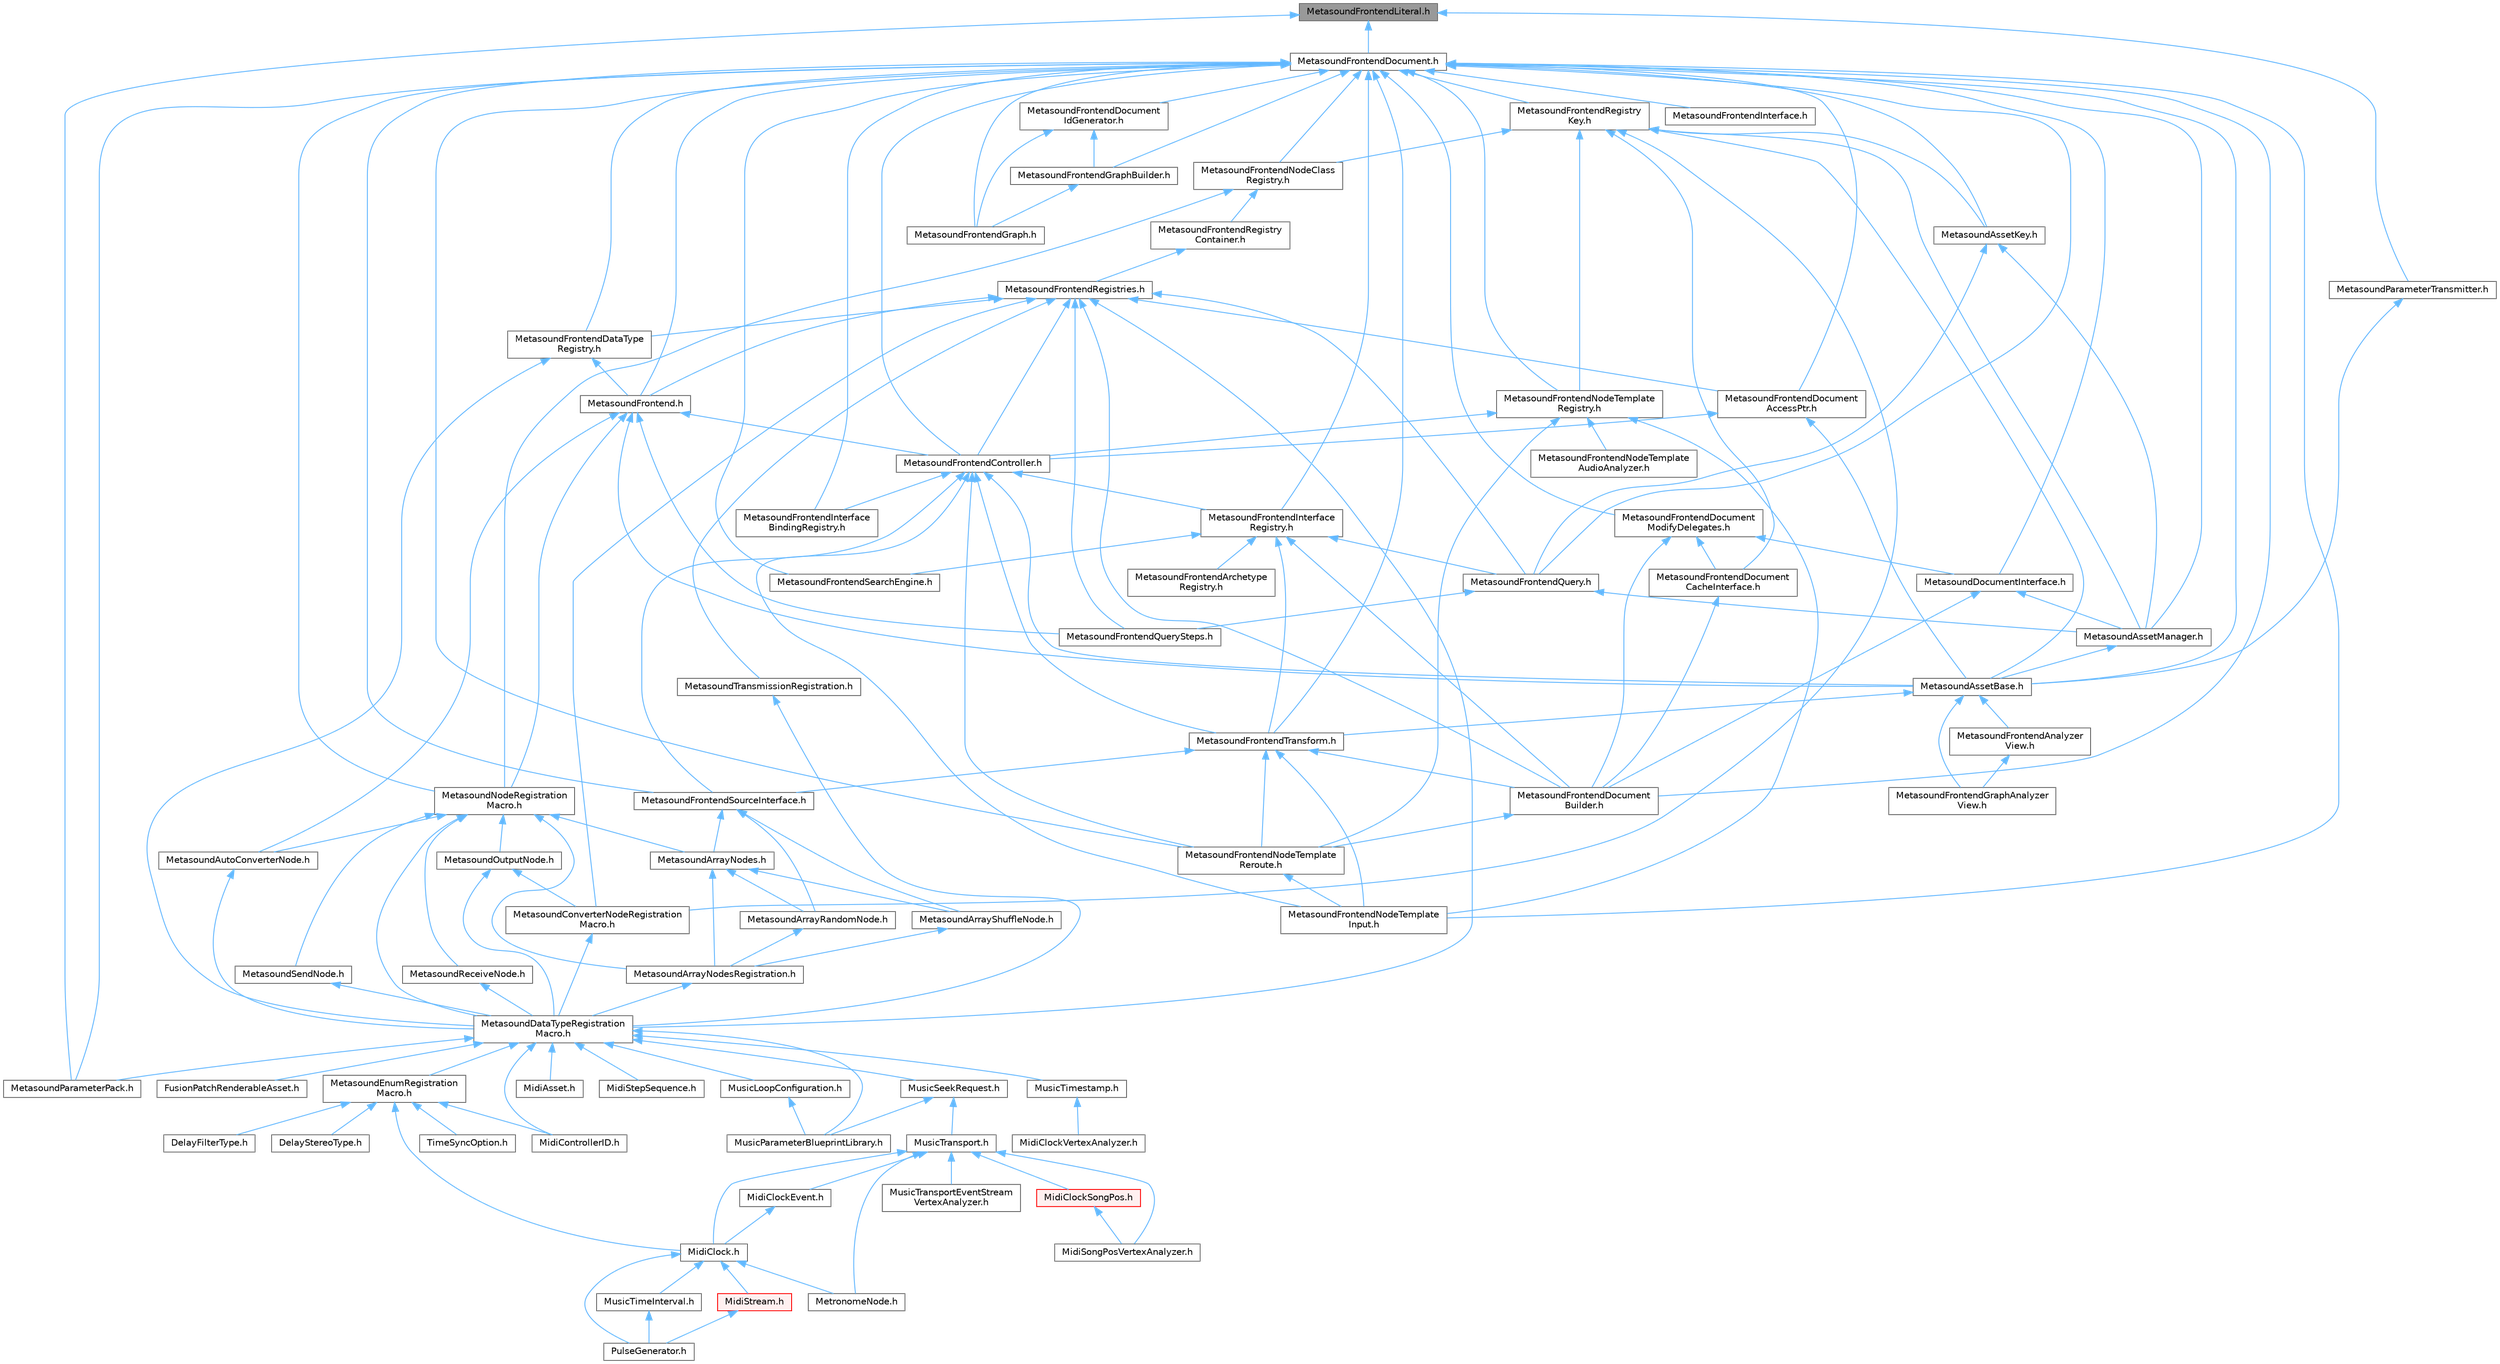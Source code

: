 digraph "MetasoundFrontendLiteral.h"
{
 // INTERACTIVE_SVG=YES
 // LATEX_PDF_SIZE
  bgcolor="transparent";
  edge [fontname=Helvetica,fontsize=10,labelfontname=Helvetica,labelfontsize=10];
  node [fontname=Helvetica,fontsize=10,shape=box,height=0.2,width=0.4];
  Node1 [id="Node000001",label="MetasoundFrontendLiteral.h",height=0.2,width=0.4,color="gray40", fillcolor="grey60", style="filled", fontcolor="black",tooltip=" "];
  Node1 -> Node2 [id="edge1_Node000001_Node000002",dir="back",color="steelblue1",style="solid",tooltip=" "];
  Node2 [id="Node000002",label="MetasoundFrontendDocument.h",height=0.2,width=0.4,color="grey40", fillcolor="white", style="filled",URL="$d2/de7/MetasoundFrontendDocument_8h.html",tooltip=" "];
  Node2 -> Node3 [id="edge2_Node000002_Node000003",dir="back",color="steelblue1",style="solid",tooltip=" "];
  Node3 [id="Node000003",label="MetasoundAssetBase.h",height=0.2,width=0.4,color="grey40", fillcolor="white", style="filled",URL="$d5/d81/MetasoundAssetBase_8h.html",tooltip=" "];
  Node3 -> Node4 [id="edge3_Node000003_Node000004",dir="back",color="steelblue1",style="solid",tooltip=" "];
  Node4 [id="Node000004",label="MetasoundFrontendAnalyzer\lView.h",height=0.2,width=0.4,color="grey40", fillcolor="white", style="filled",URL="$d0/d5e/MetasoundFrontendAnalyzerView_8h.html",tooltip=" "];
  Node4 -> Node5 [id="edge4_Node000004_Node000005",dir="back",color="steelblue1",style="solid",tooltip=" "];
  Node5 [id="Node000005",label="MetasoundFrontendGraphAnalyzer\lView.h",height=0.2,width=0.4,color="grey40", fillcolor="white", style="filled",URL="$d6/dd1/MetasoundFrontendGraphAnalyzerView_8h.html",tooltip=" "];
  Node3 -> Node5 [id="edge5_Node000003_Node000005",dir="back",color="steelblue1",style="solid",tooltip=" "];
  Node3 -> Node6 [id="edge6_Node000003_Node000006",dir="back",color="steelblue1",style="solid",tooltip=" "];
  Node6 [id="Node000006",label="MetasoundFrontendTransform.h",height=0.2,width=0.4,color="grey40", fillcolor="white", style="filled",URL="$dc/d48/MetasoundFrontendTransform_8h.html",tooltip=" "];
  Node6 -> Node7 [id="edge7_Node000006_Node000007",dir="back",color="steelblue1",style="solid",tooltip=" "];
  Node7 [id="Node000007",label="MetasoundFrontendDocument\lBuilder.h",height=0.2,width=0.4,color="grey40", fillcolor="white", style="filled",URL="$da/dfa/MetasoundFrontendDocumentBuilder_8h.html",tooltip=" "];
  Node7 -> Node8 [id="edge8_Node000007_Node000008",dir="back",color="steelblue1",style="solid",tooltip=" "];
  Node8 [id="Node000008",label="MetasoundFrontendNodeTemplate\lReroute.h",height=0.2,width=0.4,color="grey40", fillcolor="white", style="filled",URL="$d7/d33/MetasoundFrontendNodeTemplateReroute_8h.html",tooltip=" "];
  Node8 -> Node9 [id="edge9_Node000008_Node000009",dir="back",color="steelblue1",style="solid",tooltip=" "];
  Node9 [id="Node000009",label="MetasoundFrontendNodeTemplate\lInput.h",height=0.2,width=0.4,color="grey40", fillcolor="white", style="filled",URL="$d6/d69/MetasoundFrontendNodeTemplateInput_8h.html",tooltip=" "];
  Node6 -> Node9 [id="edge10_Node000006_Node000009",dir="back",color="steelblue1",style="solid",tooltip=" "];
  Node6 -> Node8 [id="edge11_Node000006_Node000008",dir="back",color="steelblue1",style="solid",tooltip=" "];
  Node6 -> Node10 [id="edge12_Node000006_Node000010",dir="back",color="steelblue1",style="solid",tooltip=" "];
  Node10 [id="Node000010",label="MetasoundFrontendSourceInterface.h",height=0.2,width=0.4,color="grey40", fillcolor="white", style="filled",URL="$de/db5/MetasoundFrontendSourceInterface_8h.html",tooltip=" "];
  Node10 -> Node11 [id="edge13_Node000010_Node000011",dir="back",color="steelblue1",style="solid",tooltip=" "];
  Node11 [id="Node000011",label="MetasoundArrayNodes.h",height=0.2,width=0.4,color="grey40", fillcolor="white", style="filled",URL="$de/d05/MetasoundArrayNodes_8h.html",tooltip=" "];
  Node11 -> Node12 [id="edge14_Node000011_Node000012",dir="back",color="steelblue1",style="solid",tooltip=" "];
  Node12 [id="Node000012",label="MetasoundArrayNodesRegistration.h",height=0.2,width=0.4,color="grey40", fillcolor="white", style="filled",URL="$d2/d35/MetasoundArrayNodesRegistration_8h.html",tooltip=" "];
  Node12 -> Node13 [id="edge15_Node000012_Node000013",dir="back",color="steelblue1",style="solid",tooltip=" "];
  Node13 [id="Node000013",label="MetasoundDataTypeRegistration\lMacro.h",height=0.2,width=0.4,color="grey40", fillcolor="white", style="filled",URL="$d1/d2b/MetasoundDataTypeRegistrationMacro_8h.html",tooltip=" "];
  Node13 -> Node14 [id="edge16_Node000013_Node000014",dir="back",color="steelblue1",style="solid",tooltip=" "];
  Node14 [id="Node000014",label="FusionPatchRenderableAsset.h",height=0.2,width=0.4,color="grey40", fillcolor="white", style="filled",URL="$d0/dd5/FusionPatchRenderableAsset_8h.html",tooltip=" "];
  Node13 -> Node15 [id="edge17_Node000013_Node000015",dir="back",color="steelblue1",style="solid",tooltip=" "];
  Node15 [id="Node000015",label="MetasoundEnumRegistration\lMacro.h",height=0.2,width=0.4,color="grey40", fillcolor="white", style="filled",URL="$dd/da6/MetasoundEnumRegistrationMacro_8h.html",tooltip=" "];
  Node15 -> Node16 [id="edge18_Node000015_Node000016",dir="back",color="steelblue1",style="solid",tooltip=" "];
  Node16 [id="Node000016",label="DelayFilterType.h",height=0.2,width=0.4,color="grey40", fillcolor="white", style="filled",URL="$da/d13/DelayFilterType_8h.html",tooltip=" "];
  Node15 -> Node17 [id="edge19_Node000015_Node000017",dir="back",color="steelblue1",style="solid",tooltip=" "];
  Node17 [id="Node000017",label="DelayStereoType.h",height=0.2,width=0.4,color="grey40", fillcolor="white", style="filled",URL="$d4/db3/DelayStereoType_8h.html",tooltip=" "];
  Node15 -> Node18 [id="edge20_Node000015_Node000018",dir="back",color="steelblue1",style="solid",tooltip=" "];
  Node18 [id="Node000018",label="MidiClock.h",height=0.2,width=0.4,color="grey40", fillcolor="white", style="filled",URL="$df/d88/MidiClock_8h.html",tooltip=" "];
  Node18 -> Node19 [id="edge21_Node000018_Node000019",dir="back",color="steelblue1",style="solid",tooltip=" "];
  Node19 [id="Node000019",label="MetronomeNode.h",height=0.2,width=0.4,color="grey40", fillcolor="white", style="filled",URL="$d9/daa/MetronomeNode_8h.html",tooltip=" "];
  Node18 -> Node20 [id="edge22_Node000018_Node000020",dir="back",color="steelblue1",style="solid",tooltip=" "];
  Node20 [id="Node000020",label="MidiStream.h",height=0.2,width=0.4,color="red", fillcolor="#FFF0F0", style="filled",URL="$d8/ded/MidiStream_8h.html",tooltip=" "];
  Node20 -> Node24 [id="edge23_Node000020_Node000024",dir="back",color="steelblue1",style="solid",tooltip=" "];
  Node24 [id="Node000024",label="PulseGenerator.h",height=0.2,width=0.4,color="grey40", fillcolor="white", style="filled",URL="$da/db3/PulseGenerator_8h.html",tooltip=" "];
  Node18 -> Node26 [id="edge24_Node000018_Node000026",dir="back",color="steelblue1",style="solid",tooltip=" "];
  Node26 [id="Node000026",label="MusicTimeInterval.h",height=0.2,width=0.4,color="grey40", fillcolor="white", style="filled",URL="$dc/da7/MusicTimeInterval_8h.html",tooltip=" "];
  Node26 -> Node24 [id="edge25_Node000026_Node000024",dir="back",color="steelblue1",style="solid",tooltip=" "];
  Node18 -> Node24 [id="edge26_Node000018_Node000024",dir="back",color="steelblue1",style="solid",tooltip=" "];
  Node15 -> Node27 [id="edge27_Node000015_Node000027",dir="back",color="steelblue1",style="solid",tooltip=" "];
  Node27 [id="Node000027",label="MidiControllerID.h",height=0.2,width=0.4,color="grey40", fillcolor="white", style="filled",URL="$d0/d53/MidiControllerID_8h.html",tooltip=" "];
  Node15 -> Node28 [id="edge28_Node000015_Node000028",dir="back",color="steelblue1",style="solid",tooltip=" "];
  Node28 [id="Node000028",label="TimeSyncOption.h",height=0.2,width=0.4,color="grey40", fillcolor="white", style="filled",URL="$d4/dc5/HarmonixMetasound_2Public_2HarmonixMetasound_2DataTypes_2TimeSyncOption_8h.html",tooltip=" "];
  Node13 -> Node29 [id="edge29_Node000013_Node000029",dir="back",color="steelblue1",style="solid",tooltip=" "];
  Node29 [id="Node000029",label="MetasoundParameterPack.h",height=0.2,width=0.4,color="grey40", fillcolor="white", style="filled",URL="$d8/d84/MetasoundParameterPack_8h.html",tooltip=" "];
  Node13 -> Node30 [id="edge30_Node000013_Node000030",dir="back",color="steelblue1",style="solid",tooltip=" "];
  Node30 [id="Node000030",label="MidiAsset.h",height=0.2,width=0.4,color="grey40", fillcolor="white", style="filled",URL="$da/d6b/MidiAsset_8h.html",tooltip=" "];
  Node13 -> Node27 [id="edge31_Node000013_Node000027",dir="back",color="steelblue1",style="solid",tooltip=" "];
  Node13 -> Node31 [id="edge32_Node000013_Node000031",dir="back",color="steelblue1",style="solid",tooltip=" "];
  Node31 [id="Node000031",label="MidiStepSequence.h",height=0.2,width=0.4,color="grey40", fillcolor="white", style="filled",URL="$de/dbc/MidiStepSequence_8h.html",tooltip=" "];
  Node13 -> Node32 [id="edge33_Node000013_Node000032",dir="back",color="steelblue1",style="solid",tooltip=" "];
  Node32 [id="Node000032",label="MusicLoopConfiguration.h",height=0.2,width=0.4,color="grey40", fillcolor="white", style="filled",URL="$de/d33/MusicLoopConfiguration_8h.html",tooltip=" "];
  Node32 -> Node33 [id="edge34_Node000032_Node000033",dir="back",color="steelblue1",style="solid",tooltip=" "];
  Node33 [id="Node000033",label="MusicParameterBlueprintLibrary.h",height=0.2,width=0.4,color="grey40", fillcolor="white", style="filled",URL="$d0/d2e/MusicParameterBlueprintLibrary_8h.html",tooltip=" "];
  Node13 -> Node33 [id="edge35_Node000013_Node000033",dir="back",color="steelblue1",style="solid",tooltip=" "];
  Node13 -> Node34 [id="edge36_Node000013_Node000034",dir="back",color="steelblue1",style="solid",tooltip=" "];
  Node34 [id="Node000034",label="MusicSeekRequest.h",height=0.2,width=0.4,color="grey40", fillcolor="white", style="filled",URL="$d0/d38/MusicSeekRequest_8h.html",tooltip=" "];
  Node34 -> Node33 [id="edge37_Node000034_Node000033",dir="back",color="steelblue1",style="solid",tooltip=" "];
  Node34 -> Node35 [id="edge38_Node000034_Node000035",dir="back",color="steelblue1",style="solid",tooltip=" "];
  Node35 [id="Node000035",label="MusicTransport.h",height=0.2,width=0.4,color="grey40", fillcolor="white", style="filled",URL="$d2/d3d/MusicTransport_8h.html",tooltip=" "];
  Node35 -> Node19 [id="edge39_Node000035_Node000019",dir="back",color="steelblue1",style="solid",tooltip=" "];
  Node35 -> Node18 [id="edge40_Node000035_Node000018",dir="back",color="steelblue1",style="solid",tooltip=" "];
  Node35 -> Node36 [id="edge41_Node000035_Node000036",dir="back",color="steelblue1",style="solid",tooltip=" "];
  Node36 [id="Node000036",label="MidiClockEvent.h",height=0.2,width=0.4,color="grey40", fillcolor="white", style="filled",URL="$d7/d7d/MidiClockEvent_8h.html",tooltip=" "];
  Node36 -> Node18 [id="edge42_Node000036_Node000018",dir="back",color="steelblue1",style="solid",tooltip=" "];
  Node35 -> Node37 [id="edge43_Node000035_Node000037",dir="back",color="steelblue1",style="solid",tooltip=" "];
  Node37 [id="Node000037",label="MidiClockSongPos.h",height=0.2,width=0.4,color="red", fillcolor="#FFF0F0", style="filled",URL="$d2/d72/MidiClockSongPos_8h.html",tooltip=" "];
  Node37 -> Node39 [id="edge44_Node000037_Node000039",dir="back",color="steelblue1",style="solid",tooltip=" "];
  Node39 [id="Node000039",label="MidiSongPosVertexAnalyzer.h",height=0.2,width=0.4,color="grey40", fillcolor="white", style="filled",URL="$db/d10/MidiSongPosVertexAnalyzer_8h.html",tooltip=" "];
  Node35 -> Node39 [id="edge45_Node000035_Node000039",dir="back",color="steelblue1",style="solid",tooltip=" "];
  Node35 -> Node40 [id="edge46_Node000035_Node000040",dir="back",color="steelblue1",style="solid",tooltip=" "];
  Node40 [id="Node000040",label="MusicTransportEventStream\lVertexAnalyzer.h",height=0.2,width=0.4,color="grey40", fillcolor="white", style="filled",URL="$d1/da4/MusicTransportEventStreamVertexAnalyzer_8h.html",tooltip=" "];
  Node13 -> Node41 [id="edge47_Node000013_Node000041",dir="back",color="steelblue1",style="solid",tooltip=" "];
  Node41 [id="Node000041",label="MusicTimestamp.h",height=0.2,width=0.4,color="grey40", fillcolor="white", style="filled",URL="$dc/d8f/MusicTimestamp_8h.html",tooltip=" "];
  Node41 -> Node42 [id="edge48_Node000041_Node000042",dir="back",color="steelblue1",style="solid",tooltip=" "];
  Node42 [id="Node000042",label="MidiClockVertexAnalyzer.h",height=0.2,width=0.4,color="grey40", fillcolor="white", style="filled",URL="$d5/dfa/MidiClockVertexAnalyzer_8h.html",tooltip=" "];
  Node11 -> Node43 [id="edge49_Node000011_Node000043",dir="back",color="steelblue1",style="solid",tooltip=" "];
  Node43 [id="Node000043",label="MetasoundArrayRandomNode.h",height=0.2,width=0.4,color="grey40", fillcolor="white", style="filled",URL="$d3/d94/MetasoundArrayRandomNode_8h.html",tooltip=" "];
  Node43 -> Node12 [id="edge50_Node000043_Node000012",dir="back",color="steelblue1",style="solid",tooltip=" "];
  Node11 -> Node44 [id="edge51_Node000011_Node000044",dir="back",color="steelblue1",style="solid",tooltip=" "];
  Node44 [id="Node000044",label="MetasoundArrayShuffleNode.h",height=0.2,width=0.4,color="grey40", fillcolor="white", style="filled",URL="$db/dcb/MetasoundArrayShuffleNode_8h.html",tooltip=" "];
  Node44 -> Node12 [id="edge52_Node000044_Node000012",dir="back",color="steelblue1",style="solid",tooltip=" "];
  Node10 -> Node43 [id="edge53_Node000010_Node000043",dir="back",color="steelblue1",style="solid",tooltip=" "];
  Node10 -> Node44 [id="edge54_Node000010_Node000044",dir="back",color="steelblue1",style="solid",tooltip=" "];
  Node2 -> Node45 [id="edge55_Node000002_Node000045",dir="back",color="steelblue1",style="solid",tooltip=" "];
  Node45 [id="Node000045",label="MetasoundAssetKey.h",height=0.2,width=0.4,color="grey40", fillcolor="white", style="filled",URL="$d9/d63/MetasoundAssetKey_8h.html",tooltip=" "];
  Node45 -> Node46 [id="edge56_Node000045_Node000046",dir="back",color="steelblue1",style="solid",tooltip=" "];
  Node46 [id="Node000046",label="MetasoundAssetManager.h",height=0.2,width=0.4,color="grey40", fillcolor="white", style="filled",URL="$dd/da3/MetasoundAssetManager_8h.html",tooltip=" "];
  Node46 -> Node3 [id="edge57_Node000046_Node000003",dir="back",color="steelblue1",style="solid",tooltip=" "];
  Node45 -> Node47 [id="edge58_Node000045_Node000047",dir="back",color="steelblue1",style="solid",tooltip=" "];
  Node47 [id="Node000047",label="MetasoundFrontendQuery.h",height=0.2,width=0.4,color="grey40", fillcolor="white", style="filled",URL="$d6/dba/MetasoundFrontendQuery_8h.html",tooltip=" "];
  Node47 -> Node46 [id="edge59_Node000047_Node000046",dir="back",color="steelblue1",style="solid",tooltip=" "];
  Node47 -> Node48 [id="edge60_Node000047_Node000048",dir="back",color="steelblue1",style="solid",tooltip=" "];
  Node48 [id="Node000048",label="MetasoundFrontendQuerySteps.h",height=0.2,width=0.4,color="grey40", fillcolor="white", style="filled",URL="$d1/d63/MetasoundFrontendQuerySteps_8h.html",tooltip=" "];
  Node2 -> Node46 [id="edge61_Node000002_Node000046",dir="back",color="steelblue1",style="solid",tooltip=" "];
  Node2 -> Node49 [id="edge62_Node000002_Node000049",dir="back",color="steelblue1",style="solid",tooltip=" "];
  Node49 [id="Node000049",label="MetasoundDocumentInterface.h",height=0.2,width=0.4,color="grey40", fillcolor="white", style="filled",URL="$dd/dfb/MetasoundDocumentInterface_8h.html",tooltip=" "];
  Node49 -> Node46 [id="edge63_Node000049_Node000046",dir="back",color="steelblue1",style="solid",tooltip=" "];
  Node49 -> Node7 [id="edge64_Node000049_Node000007",dir="back",color="steelblue1",style="solid",tooltip=" "];
  Node2 -> Node50 [id="edge65_Node000002_Node000050",dir="back",color="steelblue1",style="solid",tooltip=" "];
  Node50 [id="Node000050",label="MetasoundFrontend.h",height=0.2,width=0.4,color="grey40", fillcolor="white", style="filled",URL="$d4/d31/MetasoundFrontend_8h.html",tooltip=" "];
  Node50 -> Node3 [id="edge66_Node000050_Node000003",dir="back",color="steelblue1",style="solid",tooltip=" "];
  Node50 -> Node51 [id="edge67_Node000050_Node000051",dir="back",color="steelblue1",style="solid",tooltip=" "];
  Node51 [id="Node000051",label="MetasoundAutoConverterNode.h",height=0.2,width=0.4,color="grey40", fillcolor="white", style="filled",URL="$de/d7e/MetasoundAutoConverterNode_8h.html",tooltip=" "];
  Node51 -> Node13 [id="edge68_Node000051_Node000013",dir="back",color="steelblue1",style="solid",tooltip=" "];
  Node50 -> Node52 [id="edge69_Node000050_Node000052",dir="back",color="steelblue1",style="solid",tooltip=" "];
  Node52 [id="Node000052",label="MetasoundFrontendController.h",height=0.2,width=0.4,color="grey40", fillcolor="white", style="filled",URL="$d0/d64/MetasoundFrontendController_8h.html",tooltip=" "];
  Node52 -> Node3 [id="edge70_Node000052_Node000003",dir="back",color="steelblue1",style="solid",tooltip=" "];
  Node52 -> Node53 [id="edge71_Node000052_Node000053",dir="back",color="steelblue1",style="solid",tooltip=" "];
  Node53 [id="Node000053",label="MetasoundFrontendInterface\lBindingRegistry.h",height=0.2,width=0.4,color="grey40", fillcolor="white", style="filled",URL="$da/de4/MetasoundFrontendInterfaceBindingRegistry_8h.html",tooltip=" "];
  Node52 -> Node54 [id="edge72_Node000052_Node000054",dir="back",color="steelblue1",style="solid",tooltip=" "];
  Node54 [id="Node000054",label="MetasoundFrontendInterface\lRegistry.h",height=0.2,width=0.4,color="grey40", fillcolor="white", style="filled",URL="$d7/d91/MetasoundFrontendInterfaceRegistry_8h.html",tooltip=" "];
  Node54 -> Node55 [id="edge73_Node000054_Node000055",dir="back",color="steelblue1",style="solid",tooltip=" "];
  Node55 [id="Node000055",label="MetasoundFrontendArchetype\lRegistry.h",height=0.2,width=0.4,color="grey40", fillcolor="white", style="filled",URL="$db/d0e/MetasoundFrontendArchetypeRegistry_8h.html",tooltip=" "];
  Node54 -> Node7 [id="edge74_Node000054_Node000007",dir="back",color="steelblue1",style="solid",tooltip=" "];
  Node54 -> Node47 [id="edge75_Node000054_Node000047",dir="back",color="steelblue1",style="solid",tooltip=" "];
  Node54 -> Node56 [id="edge76_Node000054_Node000056",dir="back",color="steelblue1",style="solid",tooltip=" "];
  Node56 [id="Node000056",label="MetasoundFrontendSearchEngine.h",height=0.2,width=0.4,color="grey40", fillcolor="white", style="filled",URL="$d3/de8/MetasoundFrontendSearchEngine_8h.html",tooltip=" "];
  Node54 -> Node6 [id="edge77_Node000054_Node000006",dir="back",color="steelblue1",style="solid",tooltip=" "];
  Node52 -> Node9 [id="edge78_Node000052_Node000009",dir="back",color="steelblue1",style="solid",tooltip=" "];
  Node52 -> Node8 [id="edge79_Node000052_Node000008",dir="back",color="steelblue1",style="solid",tooltip=" "];
  Node52 -> Node10 [id="edge80_Node000052_Node000010",dir="back",color="steelblue1",style="solid",tooltip=" "];
  Node52 -> Node6 [id="edge81_Node000052_Node000006",dir="back",color="steelblue1",style="solid",tooltip=" "];
  Node50 -> Node48 [id="edge82_Node000050_Node000048",dir="back",color="steelblue1",style="solid",tooltip=" "];
  Node50 -> Node57 [id="edge83_Node000050_Node000057",dir="back",color="steelblue1",style="solid",tooltip=" "];
  Node57 [id="Node000057",label="MetasoundNodeRegistration\lMacro.h",height=0.2,width=0.4,color="grey40", fillcolor="white", style="filled",URL="$d3/d0b/MetasoundNodeRegistrationMacro_8h.html",tooltip=" "];
  Node57 -> Node11 [id="edge84_Node000057_Node000011",dir="back",color="steelblue1",style="solid",tooltip=" "];
  Node57 -> Node12 [id="edge85_Node000057_Node000012",dir="back",color="steelblue1",style="solid",tooltip=" "];
  Node57 -> Node51 [id="edge86_Node000057_Node000051",dir="back",color="steelblue1",style="solid",tooltip=" "];
  Node57 -> Node13 [id="edge87_Node000057_Node000013",dir="back",color="steelblue1",style="solid",tooltip=" "];
  Node57 -> Node58 [id="edge88_Node000057_Node000058",dir="back",color="steelblue1",style="solid",tooltip=" "];
  Node58 [id="Node000058",label="MetasoundOutputNode.h",height=0.2,width=0.4,color="grey40", fillcolor="white", style="filled",URL="$d5/d06/MetasoundOutputNode_8h.html",tooltip=" "];
  Node58 -> Node59 [id="edge89_Node000058_Node000059",dir="back",color="steelblue1",style="solid",tooltip=" "];
  Node59 [id="Node000059",label="MetasoundConverterNodeRegistration\lMacro.h",height=0.2,width=0.4,color="grey40", fillcolor="white", style="filled",URL="$d1/de5/MetasoundConverterNodeRegistrationMacro_8h.html",tooltip=" "];
  Node59 -> Node13 [id="edge90_Node000059_Node000013",dir="back",color="steelblue1",style="solid",tooltip=" "];
  Node58 -> Node13 [id="edge91_Node000058_Node000013",dir="back",color="steelblue1",style="solid",tooltip=" "];
  Node57 -> Node60 [id="edge92_Node000057_Node000060",dir="back",color="steelblue1",style="solid",tooltip=" "];
  Node60 [id="Node000060",label="MetasoundReceiveNode.h",height=0.2,width=0.4,color="grey40", fillcolor="white", style="filled",URL="$d3/d08/MetasoundReceiveNode_8h.html",tooltip=" "];
  Node60 -> Node13 [id="edge93_Node000060_Node000013",dir="back",color="steelblue1",style="solid",tooltip=" "];
  Node57 -> Node61 [id="edge94_Node000057_Node000061",dir="back",color="steelblue1",style="solid",tooltip=" "];
  Node61 [id="Node000061",label="MetasoundSendNode.h",height=0.2,width=0.4,color="grey40", fillcolor="white", style="filled",URL="$dc/dca/MetasoundSendNode_8h.html",tooltip=" "];
  Node61 -> Node13 [id="edge95_Node000061_Node000013",dir="back",color="steelblue1",style="solid",tooltip=" "];
  Node2 -> Node52 [id="edge96_Node000002_Node000052",dir="back",color="steelblue1",style="solid",tooltip=" "];
  Node2 -> Node62 [id="edge97_Node000002_Node000062",dir="back",color="steelblue1",style="solid",tooltip=" "];
  Node62 [id="Node000062",label="MetasoundFrontendDataType\lRegistry.h",height=0.2,width=0.4,color="grey40", fillcolor="white", style="filled",URL="$d3/d48/MetasoundFrontendDataTypeRegistry_8h.html",tooltip=" "];
  Node62 -> Node13 [id="edge98_Node000062_Node000013",dir="back",color="steelblue1",style="solid",tooltip=" "];
  Node62 -> Node50 [id="edge99_Node000062_Node000050",dir="back",color="steelblue1",style="solid",tooltip=" "];
  Node2 -> Node63 [id="edge100_Node000002_Node000063",dir="back",color="steelblue1",style="solid",tooltip=" "];
  Node63 [id="Node000063",label="MetasoundFrontendDocument\lAccessPtr.h",height=0.2,width=0.4,color="grey40", fillcolor="white", style="filled",URL="$d6/daa/MetasoundFrontendDocumentAccessPtr_8h.html",tooltip=" "];
  Node63 -> Node3 [id="edge101_Node000063_Node000003",dir="back",color="steelblue1",style="solid",tooltip=" "];
  Node63 -> Node52 [id="edge102_Node000063_Node000052",dir="back",color="steelblue1",style="solid",tooltip=" "];
  Node2 -> Node7 [id="edge103_Node000002_Node000007",dir="back",color="steelblue1",style="solid",tooltip=" "];
  Node2 -> Node64 [id="edge104_Node000002_Node000064",dir="back",color="steelblue1",style="solid",tooltip=" "];
  Node64 [id="Node000064",label="MetasoundFrontendDocument\lIdGenerator.h",height=0.2,width=0.4,color="grey40", fillcolor="white", style="filled",URL="$dc/d7e/MetasoundFrontendDocumentIdGenerator_8h.html",tooltip=" "];
  Node64 -> Node65 [id="edge105_Node000064_Node000065",dir="back",color="steelblue1",style="solid",tooltip=" "];
  Node65 [id="Node000065",label="MetasoundFrontendGraph.h",height=0.2,width=0.4,color="grey40", fillcolor="white", style="filled",URL="$db/d4b/MetasoundFrontendGraph_8h.html",tooltip=" "];
  Node64 -> Node66 [id="edge106_Node000064_Node000066",dir="back",color="steelblue1",style="solid",tooltip=" "];
  Node66 [id="Node000066",label="MetasoundFrontendGraphBuilder.h",height=0.2,width=0.4,color="grey40", fillcolor="white", style="filled",URL="$d4/d98/MetasoundFrontendGraphBuilder_8h.html",tooltip=" "];
  Node66 -> Node65 [id="edge107_Node000066_Node000065",dir="back",color="steelblue1",style="solid",tooltip=" "];
  Node2 -> Node67 [id="edge108_Node000002_Node000067",dir="back",color="steelblue1",style="solid",tooltip=" "];
  Node67 [id="Node000067",label="MetasoundFrontendDocument\lModifyDelegates.h",height=0.2,width=0.4,color="grey40", fillcolor="white", style="filled",URL="$d8/dfc/MetasoundFrontendDocumentModifyDelegates_8h.html",tooltip=" "];
  Node67 -> Node49 [id="edge109_Node000067_Node000049",dir="back",color="steelblue1",style="solid",tooltip=" "];
  Node67 -> Node7 [id="edge110_Node000067_Node000007",dir="back",color="steelblue1",style="solid",tooltip=" "];
  Node67 -> Node68 [id="edge111_Node000067_Node000068",dir="back",color="steelblue1",style="solid",tooltip=" "];
  Node68 [id="Node000068",label="MetasoundFrontendDocument\lCacheInterface.h",height=0.2,width=0.4,color="grey40", fillcolor="white", style="filled",URL="$d9/d74/MetasoundFrontendDocumentCacheInterface_8h.html",tooltip=" "];
  Node68 -> Node7 [id="edge112_Node000068_Node000007",dir="back",color="steelblue1",style="solid",tooltip=" "];
  Node2 -> Node65 [id="edge113_Node000002_Node000065",dir="back",color="steelblue1",style="solid",tooltip=" "];
  Node2 -> Node66 [id="edge114_Node000002_Node000066",dir="back",color="steelblue1",style="solid",tooltip=" "];
  Node2 -> Node69 [id="edge115_Node000002_Node000069",dir="back",color="steelblue1",style="solid",tooltip=" "];
  Node69 [id="Node000069",label="MetasoundFrontendInterface.h",height=0.2,width=0.4,color="grey40", fillcolor="white", style="filled",URL="$df/d45/MetasoundFrontendInterface_8h.html",tooltip=" "];
  Node2 -> Node53 [id="edge116_Node000002_Node000053",dir="back",color="steelblue1",style="solid",tooltip=" "];
  Node2 -> Node54 [id="edge117_Node000002_Node000054",dir="back",color="steelblue1",style="solid",tooltip=" "];
  Node2 -> Node70 [id="edge118_Node000002_Node000070",dir="back",color="steelblue1",style="solid",tooltip=" "];
  Node70 [id="Node000070",label="MetasoundFrontendNodeClass\lRegistry.h",height=0.2,width=0.4,color="grey40", fillcolor="white", style="filled",URL="$d3/d29/MetasoundFrontendNodeClassRegistry_8h.html",tooltip=" "];
  Node70 -> Node71 [id="edge119_Node000070_Node000071",dir="back",color="steelblue1",style="solid",tooltip=" "];
  Node71 [id="Node000071",label="MetasoundFrontendRegistry\lContainer.h",height=0.2,width=0.4,color="grey40", fillcolor="white", style="filled",URL="$dd/d2f/MetasoundFrontendRegistryContainer_8h.html",tooltip=" "];
  Node71 -> Node72 [id="edge120_Node000071_Node000072",dir="back",color="steelblue1",style="solid",tooltip=" "];
  Node72 [id="Node000072",label="MetasoundFrontendRegistries.h",height=0.2,width=0.4,color="grey40", fillcolor="white", style="filled",URL="$db/d02/MetasoundFrontendRegistries_8h.html",tooltip=" "];
  Node72 -> Node59 [id="edge121_Node000072_Node000059",dir="back",color="steelblue1",style="solid",tooltip=" "];
  Node72 -> Node13 [id="edge122_Node000072_Node000013",dir="back",color="steelblue1",style="solid",tooltip=" "];
  Node72 -> Node50 [id="edge123_Node000072_Node000050",dir="back",color="steelblue1",style="solid",tooltip=" "];
  Node72 -> Node52 [id="edge124_Node000072_Node000052",dir="back",color="steelblue1",style="solid",tooltip=" "];
  Node72 -> Node62 [id="edge125_Node000072_Node000062",dir="back",color="steelblue1",style="solid",tooltip=" "];
  Node72 -> Node63 [id="edge126_Node000072_Node000063",dir="back",color="steelblue1",style="solid",tooltip=" "];
  Node72 -> Node7 [id="edge127_Node000072_Node000007",dir="back",color="steelblue1",style="solid",tooltip=" "];
  Node72 -> Node47 [id="edge128_Node000072_Node000047",dir="back",color="steelblue1",style="solid",tooltip=" "];
  Node72 -> Node48 [id="edge129_Node000072_Node000048",dir="back",color="steelblue1",style="solid",tooltip=" "];
  Node72 -> Node73 [id="edge130_Node000072_Node000073",dir="back",color="steelblue1",style="solid",tooltip=" "];
  Node73 [id="Node000073",label="MetasoundTransmissionRegistration.h",height=0.2,width=0.4,color="grey40", fillcolor="white", style="filled",URL="$d8/da5/MetasoundTransmissionRegistration_8h.html",tooltip=" "];
  Node73 -> Node13 [id="edge131_Node000073_Node000013",dir="back",color="steelblue1",style="solid",tooltip=" "];
  Node70 -> Node57 [id="edge132_Node000070_Node000057",dir="back",color="steelblue1",style="solid",tooltip=" "];
  Node2 -> Node9 [id="edge133_Node000002_Node000009",dir="back",color="steelblue1",style="solid",tooltip=" "];
  Node2 -> Node74 [id="edge134_Node000002_Node000074",dir="back",color="steelblue1",style="solid",tooltip=" "];
  Node74 [id="Node000074",label="MetasoundFrontendNodeTemplate\lRegistry.h",height=0.2,width=0.4,color="grey40", fillcolor="white", style="filled",URL="$d8/da9/MetasoundFrontendNodeTemplateRegistry_8h.html",tooltip=" "];
  Node74 -> Node52 [id="edge135_Node000074_Node000052",dir="back",color="steelblue1",style="solid",tooltip=" "];
  Node74 -> Node75 [id="edge136_Node000074_Node000075",dir="back",color="steelblue1",style="solid",tooltip=" "];
  Node75 [id="Node000075",label="MetasoundFrontendNodeTemplate\lAudioAnalyzer.h",height=0.2,width=0.4,color="grey40", fillcolor="white", style="filled",URL="$d7/dea/MetasoundFrontendNodeTemplateAudioAnalyzer_8h.html",tooltip=" "];
  Node74 -> Node9 [id="edge137_Node000074_Node000009",dir="back",color="steelblue1",style="solid",tooltip=" "];
  Node74 -> Node8 [id="edge138_Node000074_Node000008",dir="back",color="steelblue1",style="solid",tooltip=" "];
  Node2 -> Node8 [id="edge139_Node000002_Node000008",dir="back",color="steelblue1",style="solid",tooltip=" "];
  Node2 -> Node47 [id="edge140_Node000002_Node000047",dir="back",color="steelblue1",style="solid",tooltip=" "];
  Node2 -> Node76 [id="edge141_Node000002_Node000076",dir="back",color="steelblue1",style="solid",tooltip=" "];
  Node76 [id="Node000076",label="MetasoundFrontendRegistry\lKey.h",height=0.2,width=0.4,color="grey40", fillcolor="white", style="filled",URL="$d2/dfa/MetasoundFrontendRegistryKey_8h.html",tooltip=" "];
  Node76 -> Node3 [id="edge142_Node000076_Node000003",dir="back",color="steelblue1",style="solid",tooltip=" "];
  Node76 -> Node45 [id="edge143_Node000076_Node000045",dir="back",color="steelblue1",style="solid",tooltip=" "];
  Node76 -> Node46 [id="edge144_Node000076_Node000046",dir="back",color="steelblue1",style="solid",tooltip=" "];
  Node76 -> Node59 [id="edge145_Node000076_Node000059",dir="back",color="steelblue1",style="solid",tooltip=" "];
  Node76 -> Node68 [id="edge146_Node000076_Node000068",dir="back",color="steelblue1",style="solid",tooltip=" "];
  Node76 -> Node70 [id="edge147_Node000076_Node000070",dir="back",color="steelblue1",style="solid",tooltip=" "];
  Node76 -> Node74 [id="edge148_Node000076_Node000074",dir="back",color="steelblue1",style="solid",tooltip=" "];
  Node2 -> Node56 [id="edge149_Node000002_Node000056",dir="back",color="steelblue1",style="solid",tooltip=" "];
  Node2 -> Node10 [id="edge150_Node000002_Node000010",dir="back",color="steelblue1",style="solid",tooltip=" "];
  Node2 -> Node6 [id="edge151_Node000002_Node000006",dir="back",color="steelblue1",style="solid",tooltip=" "];
  Node2 -> Node57 [id="edge152_Node000002_Node000057",dir="back",color="steelblue1",style="solid",tooltip=" "];
  Node2 -> Node29 [id="edge153_Node000002_Node000029",dir="back",color="steelblue1",style="solid",tooltip=" "];
  Node1 -> Node29 [id="edge154_Node000001_Node000029",dir="back",color="steelblue1",style="solid",tooltip=" "];
  Node1 -> Node77 [id="edge155_Node000001_Node000077",dir="back",color="steelblue1",style="solid",tooltip=" "];
  Node77 [id="Node000077",label="MetasoundParameterTransmitter.h",height=0.2,width=0.4,color="grey40", fillcolor="white", style="filled",URL="$d7/d27/MetasoundParameterTransmitter_8h.html",tooltip=" "];
  Node77 -> Node3 [id="edge156_Node000077_Node000003",dir="back",color="steelblue1",style="solid",tooltip=" "];
}
